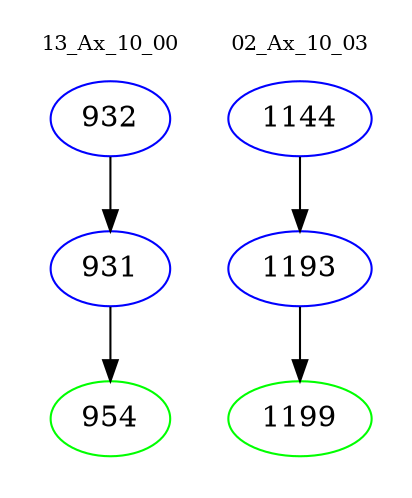 digraph{
subgraph cluster_0 {
color = white
label = "13_Ax_10_00";
fontsize=10;
T0_932 [label="932", color="blue"]
T0_932 -> T0_931 [color="black"]
T0_931 [label="931", color="blue"]
T0_931 -> T0_954 [color="black"]
T0_954 [label="954", color="green"]
}
subgraph cluster_1 {
color = white
label = "02_Ax_10_03";
fontsize=10;
T1_1144 [label="1144", color="blue"]
T1_1144 -> T1_1193 [color="black"]
T1_1193 [label="1193", color="blue"]
T1_1193 -> T1_1199 [color="black"]
T1_1199 [label="1199", color="green"]
}
}
